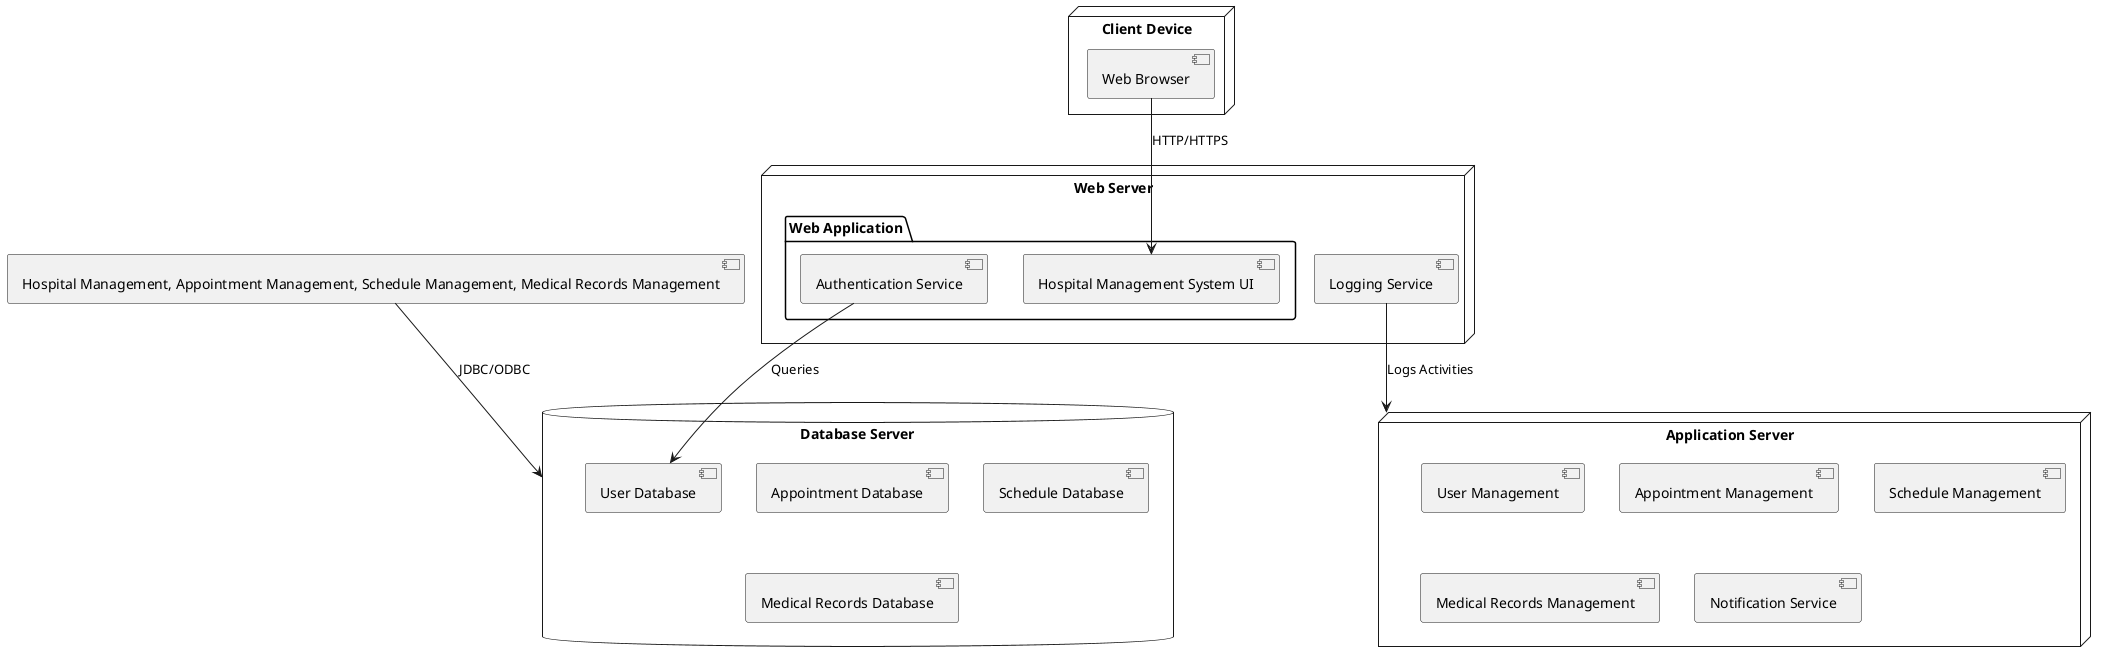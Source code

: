 @startuml

node "Web Server" {
    folder "Web Application" {
        [Hospital Management System UI]
        [Authentication Service]
    }
    [Logging Service]
}

node "Application Server" {
    [User Management]
    [Appointment Management]
    [Schedule Management]
    [Medical Records Management]
    [Notification Service]
}

database "Database Server" {
    [User Database]
    [Appointment Database]
    [Schedule Database]
    [Medical Records Database]
}

node "Client Device" {
    [Web Browser]
}

[Web Browser] --> [Hospital Management System UI] : HTTP/HTTPS
[Hospital Management, Appointment Management, Schedule Management, Medical Records Management] --> [Database Server] : JDBC/ODBC
[Authentication Service] --> [User Database] : Queries
[Logging Service] --> [Application Server] : Logs Activities

@enduml
